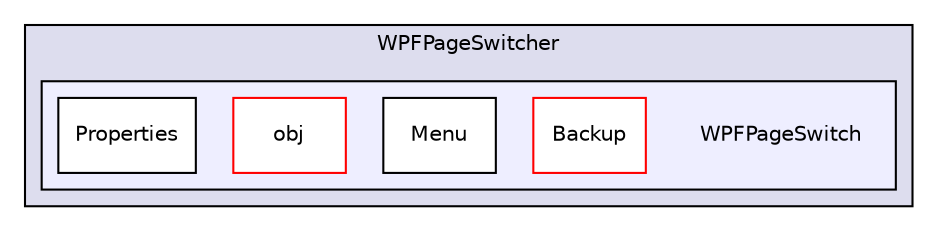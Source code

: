 digraph "WPFPageSwitcher/WPFPageSwitch" {
  compound=true
  node [ fontsize="10", fontname="Helvetica"];
  edge [ labelfontsize="10", labelfontname="Helvetica"];
  subgraph clusterdir_37d2c4fdb3fb5d836cd83f1aed39a07e {
    graph [ bgcolor="#ddddee", pencolor="black", label="WPFPageSwitcher" fontname="Helvetica", fontsize="10", URL="dir_37d2c4fdb3fb5d836cd83f1aed39a07e.html"]
  subgraph clusterdir_5df0347b05456ddbd917cf402268b1cf {
    graph [ bgcolor="#eeeeff", pencolor="black", label="" URL="dir_5df0347b05456ddbd917cf402268b1cf.html"];
    dir_5df0347b05456ddbd917cf402268b1cf [shape=plaintext label="WPFPageSwitch"];
    dir_12976b9b8342be6dc625ee8581dd4f60 [shape=box label="Backup" color="red" fillcolor="white" style="filled" URL="dir_12976b9b8342be6dc625ee8581dd4f60.html"];
    dir_e2c81ceba0955e2d44fa6b0c637094ff [shape=box label="Menu" color="black" fillcolor="white" style="filled" URL="dir_e2c81ceba0955e2d44fa6b0c637094ff.html"];
    dir_85e1ba1b68b126724ae79fd1a945e686 [shape=box label="obj" color="red" fillcolor="white" style="filled" URL="dir_85e1ba1b68b126724ae79fd1a945e686.html"];
    dir_2a05b75da0c99af51bee4b6500d628d5 [shape=box label="Properties" color="black" fillcolor="white" style="filled" URL="dir_2a05b75da0c99af51bee4b6500d628d5.html"];
  }
  }
}
